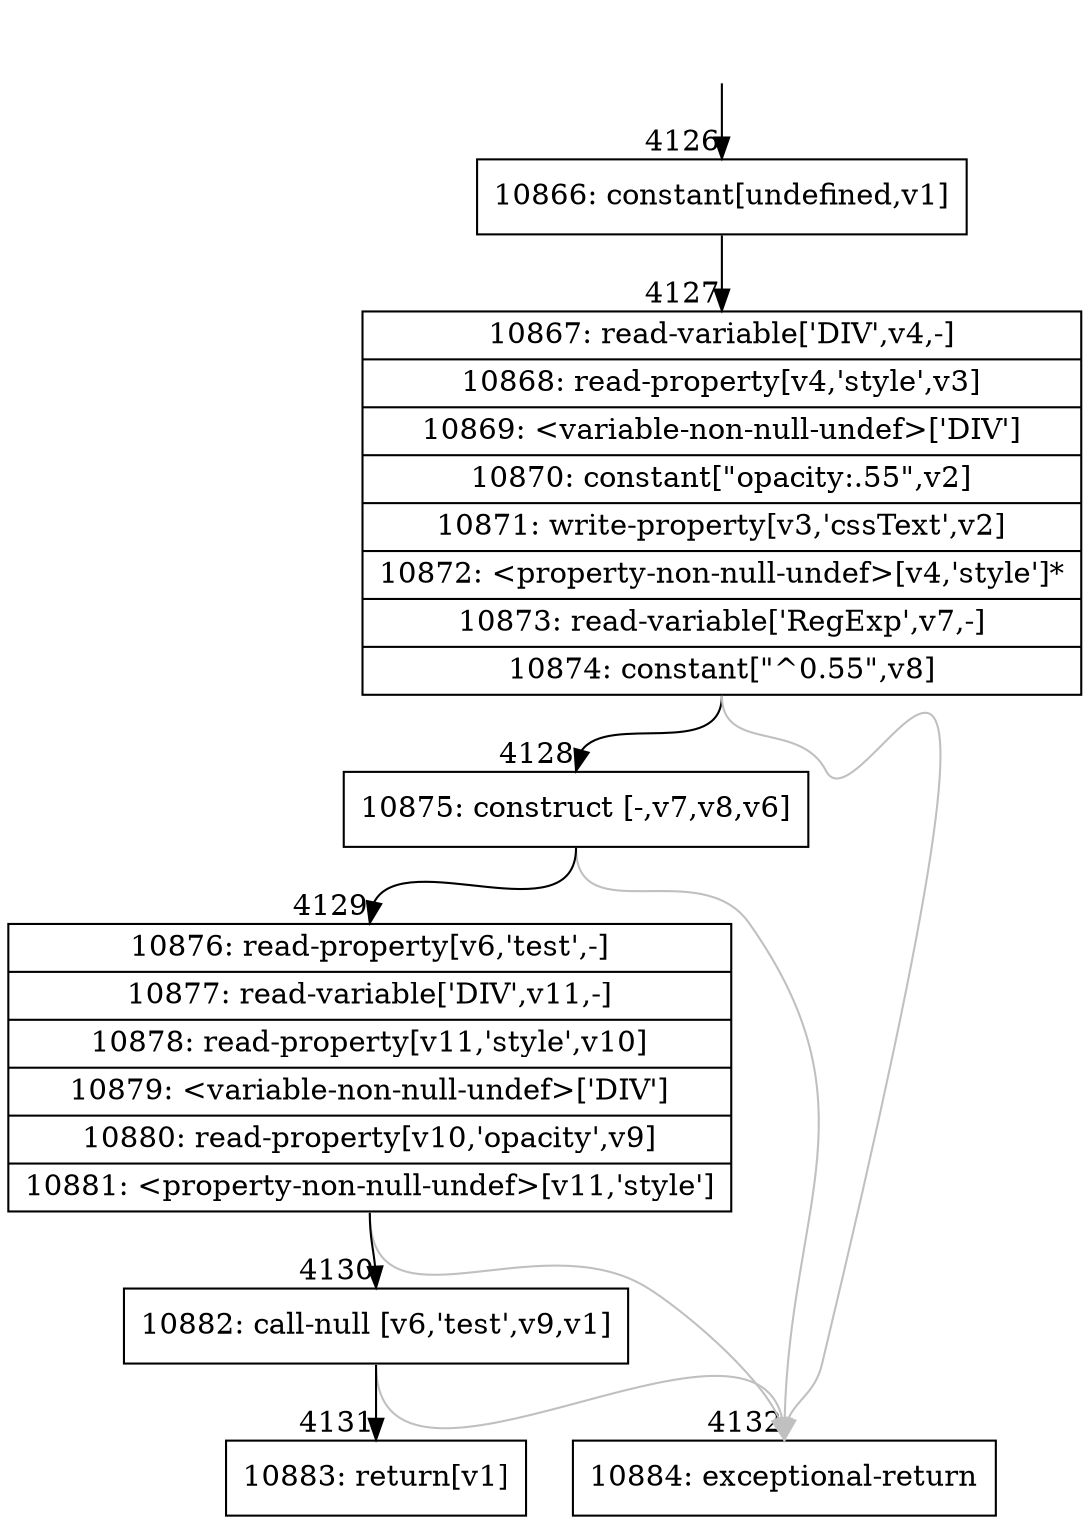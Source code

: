 digraph {
rankdir="TD"
BB_entry347[shape=none,label=""];
BB_entry347 -> BB4126 [tailport=s, headport=n, headlabel="    4126"]
BB4126 [shape=record label="{10866: constant[undefined,v1]}" ] 
BB4126 -> BB4127 [tailport=s, headport=n, headlabel="      4127"]
BB4127 [shape=record label="{10867: read-variable['DIV',v4,-]|10868: read-property[v4,'style',v3]|10869: \<variable-non-null-undef\>['DIV']|10870: constant[\"opacity:.55\",v2]|10871: write-property[v3,'cssText',v2]|10872: \<property-non-null-undef\>[v4,'style']*|10873: read-variable['RegExp',v7,-]|10874: constant[\"^0.55\",v8]}" ] 
BB4127 -> BB4128 [tailport=s, headport=n, headlabel="      4128"]
BB4127 -> BB4132 [tailport=s, headport=n, color=gray, headlabel="      4132"]
BB4128 [shape=record label="{10875: construct [-,v7,v8,v6]}" ] 
BB4128 -> BB4129 [tailport=s, headport=n, headlabel="      4129"]
BB4128 -> BB4132 [tailport=s, headport=n, color=gray]
BB4129 [shape=record label="{10876: read-property[v6,'test',-]|10877: read-variable['DIV',v11,-]|10878: read-property[v11,'style',v10]|10879: \<variable-non-null-undef\>['DIV']|10880: read-property[v10,'opacity',v9]|10881: \<property-non-null-undef\>[v11,'style']}" ] 
BB4129 -> BB4130 [tailport=s, headport=n, headlabel="      4130"]
BB4129 -> BB4132 [tailport=s, headport=n, color=gray]
BB4130 [shape=record label="{10882: call-null [v6,'test',v9,v1]}" ] 
BB4130 -> BB4131 [tailport=s, headport=n, headlabel="      4131"]
BB4130 -> BB4132 [tailport=s, headport=n, color=gray]
BB4131 [shape=record label="{10883: return[v1]}" ] 
BB4132 [shape=record label="{10884: exceptional-return}" ] 
//#$~ 3151
}
